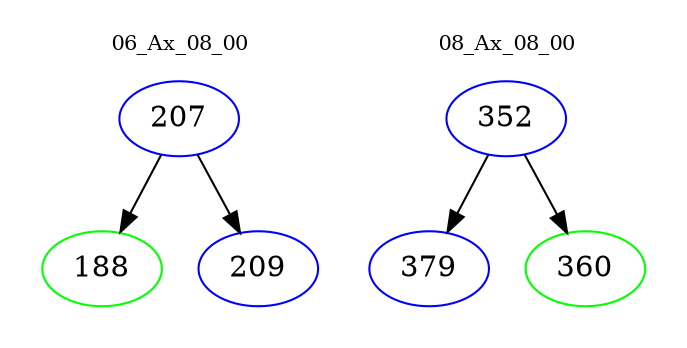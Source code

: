 digraph{
subgraph cluster_0 {
color = white
label = "06_Ax_08_00";
fontsize=10;
T0_207 [label="207", color="blue"]
T0_207 -> T0_188 [color="black"]
T0_188 [label="188", color="green"]
T0_207 -> T0_209 [color="black"]
T0_209 [label="209", color="blue"]
}
subgraph cluster_1 {
color = white
label = "08_Ax_08_00";
fontsize=10;
T1_352 [label="352", color="blue"]
T1_352 -> T1_379 [color="black"]
T1_379 [label="379", color="blue"]
T1_352 -> T1_360 [color="black"]
T1_360 [label="360", color="green"]
}
}

